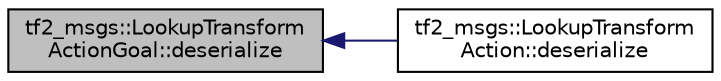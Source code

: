 digraph "tf2_msgs::LookupTransformActionGoal::deserialize"
{
  edge [fontname="Helvetica",fontsize="10",labelfontname="Helvetica",labelfontsize="10"];
  node [fontname="Helvetica",fontsize="10",shape=record];
  rankdir="LR";
  Node1 [label="tf2_msgs::LookupTransform\lActionGoal::deserialize",height=0.2,width=0.4,color="black", fillcolor="grey75", style="filled" fontcolor="black"];
  Node1 -> Node2 [dir="back",color="midnightblue",fontsize="10",style="solid",fontname="Helvetica"];
  Node2 [label="tf2_msgs::LookupTransform\lAction::deserialize",height=0.2,width=0.4,color="black", fillcolor="white", style="filled",URL="$classtf2__msgs_1_1_lookup_transform_action.html#a5575ff9a17199aa62e4ed69f557c9938"];
}
